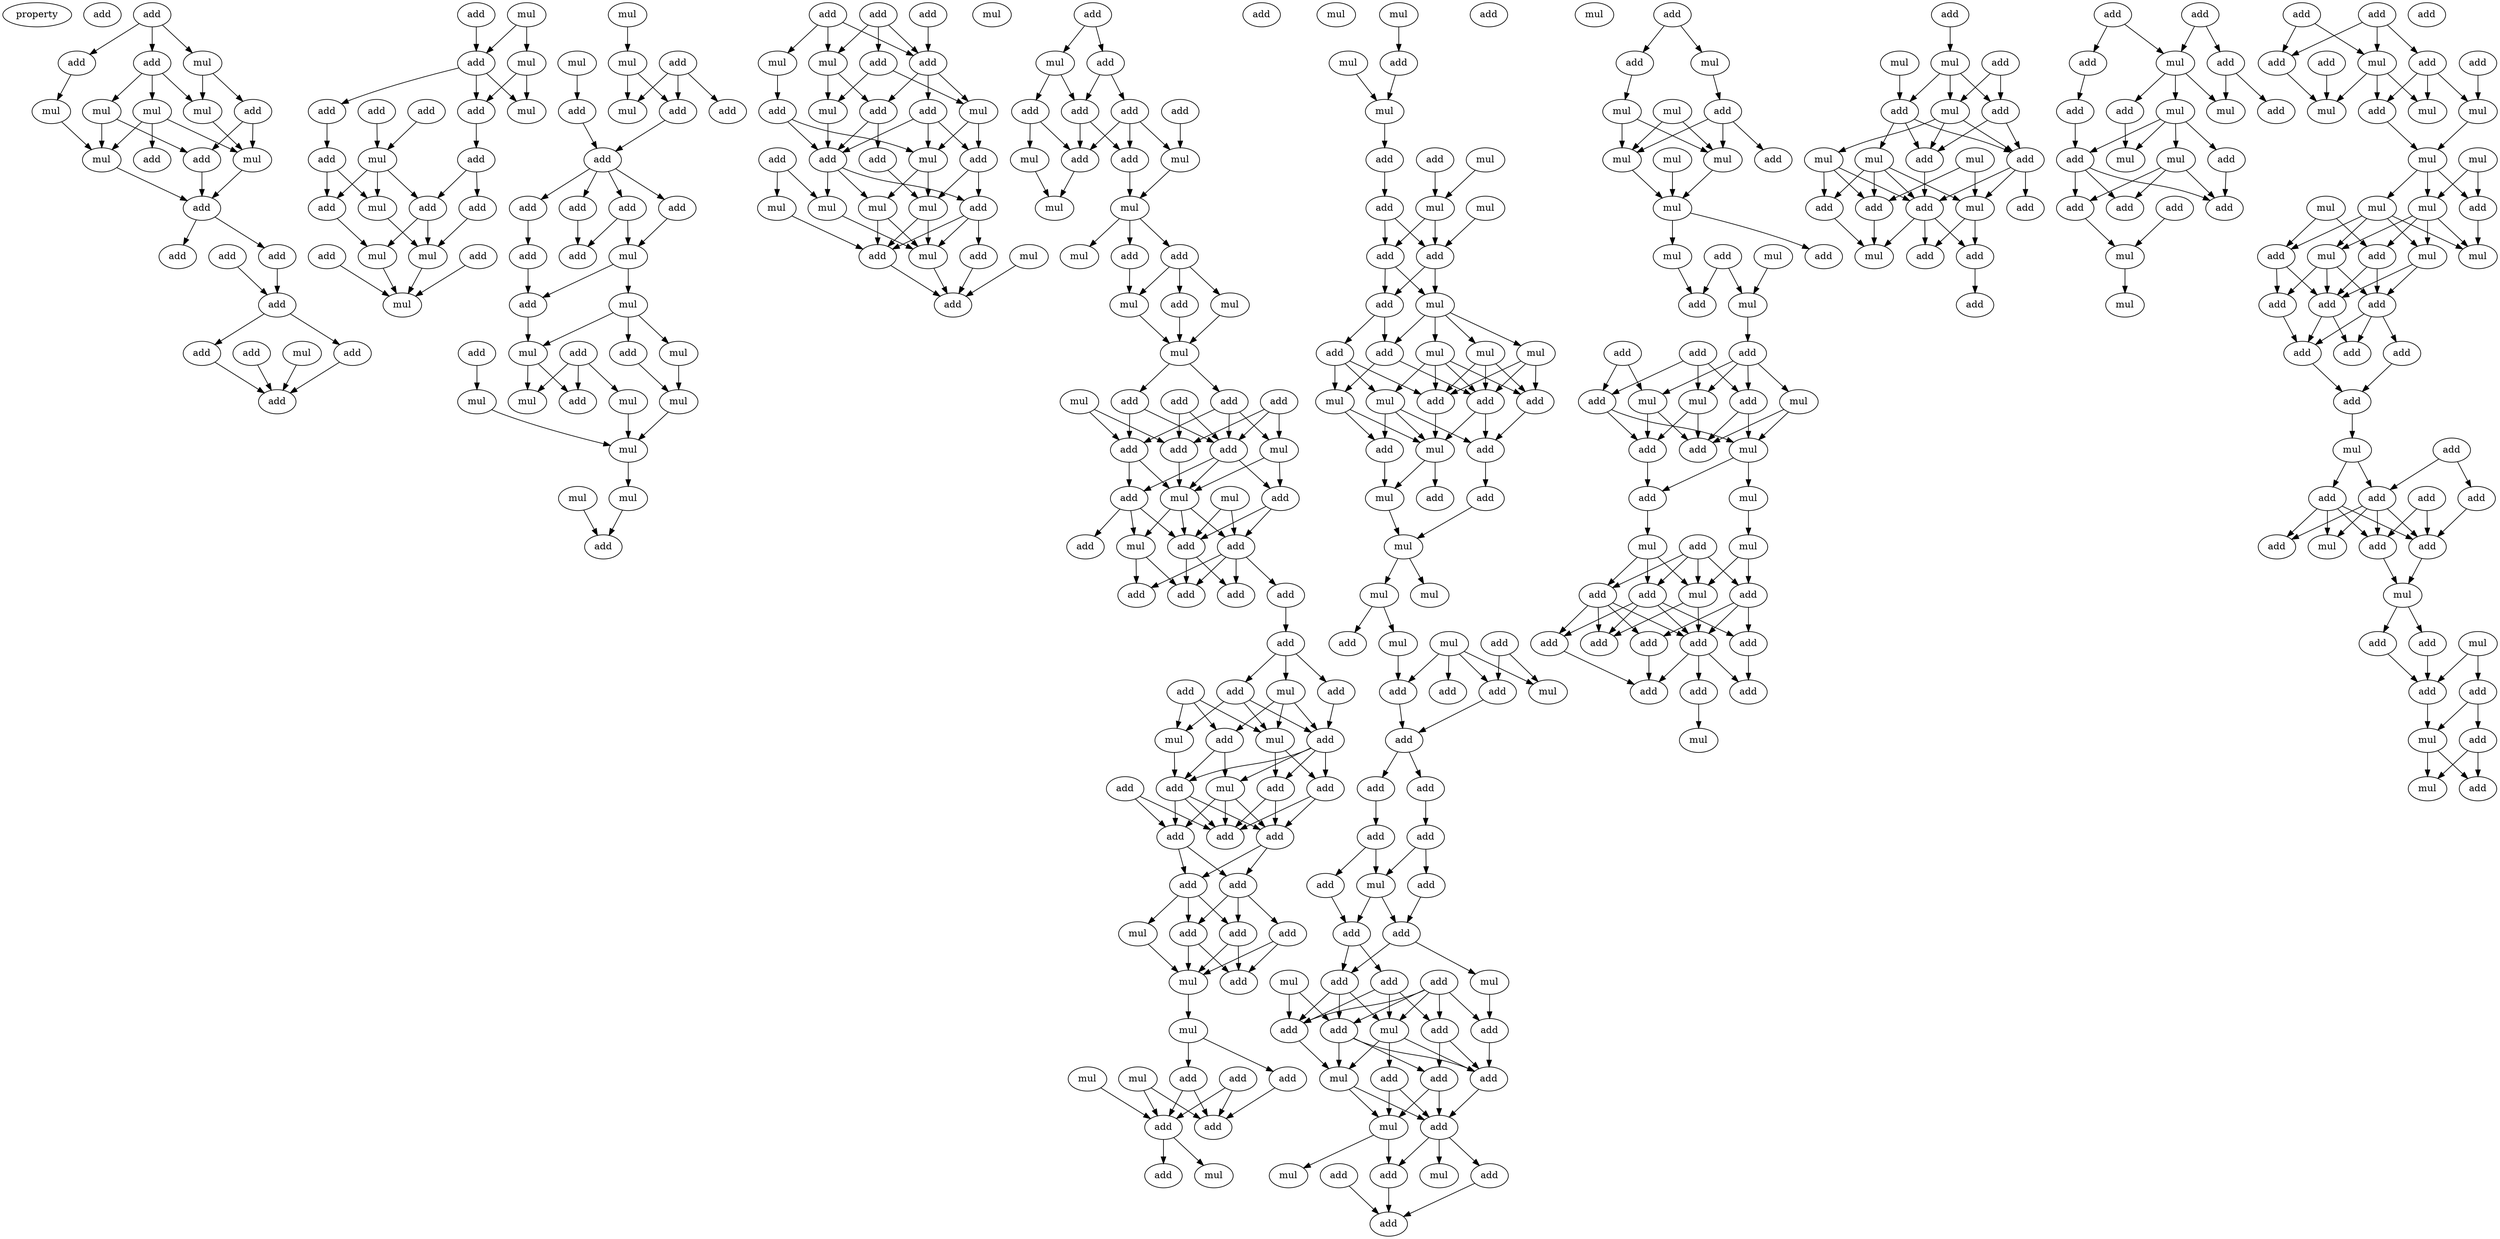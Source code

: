 digraph {
    node [fontcolor=black]
    property [mul=2,lf=2.0]
    0 [ label = add ];
    1 [ label = add ];
    2 [ label = add ];
    3 [ label = add ];
    4 [ label = mul ];
    5 [ label = mul ];
    6 [ label = mul ];
    7 [ label = mul ];
    8 [ label = mul ];
    9 [ label = add ];
    10 [ label = add ];
    11 [ label = add ];
    12 [ label = mul ];
    13 [ label = mul ];
    14 [ label = add ];
    15 [ label = add ];
    16 [ label = add ];
    17 [ label = add ];
    18 [ label = add ];
    19 [ label = add ];
    20 [ label = add ];
    21 [ label = mul ];
    22 [ label = add ];
    23 [ label = add ];
    24 [ label = add ];
    25 [ label = mul ];
    26 [ label = mul ];
    27 [ label = add ];
    28 [ label = add ];
    29 [ label = add ];
    30 [ label = mul ];
    31 [ label = add ];
    32 [ label = add ];
    33 [ label = add ];
    34 [ label = mul ];
    35 [ label = add ];
    36 [ label = mul ];
    37 [ label = add ];
    38 [ label = add ];
    39 [ label = add ];
    40 [ label = add ];
    41 [ label = mul ];
    42 [ label = mul ];
    43 [ label = add ];
    44 [ label = mul ];
    45 [ label = mul ];
    46 [ label = mul ];
    47 [ label = mul ];
    48 [ label = add ];
    49 [ label = add ];
    50 [ label = mul ];
    51 [ label = add ];
    52 [ label = add ];
    53 [ label = add ];
    54 [ label = add ];
    55 [ label = add ];
    56 [ label = add ];
    57 [ label = add ];
    58 [ label = add ];
    59 [ label = mul ];
    60 [ label = add ];
    61 [ label = mul ];
    62 [ label = add ];
    63 [ label = add ];
    64 [ label = mul ];
    65 [ label = add ];
    66 [ label = add ];
    67 [ label = mul ];
    68 [ label = mul ];
    69 [ label = mul ];
    70 [ label = mul ];
    71 [ label = add ];
    72 [ label = mul ];
    73 [ label = mul ];
    74 [ label = mul ];
    75 [ label = mul ];
    76 [ label = add ];
    77 [ label = add ];
    78 [ label = add ];
    79 [ label = add ];
    80 [ label = add ];
    81 [ label = mul ];
    82 [ label = mul ];
    83 [ label = add ];
    84 [ label = mul ];
    85 [ label = add ];
    86 [ label = mul ];
    87 [ label = add ];
    88 [ label = add ];
    89 [ label = add ];
    90 [ label = add ];
    91 [ label = mul ];
    92 [ label = add ];
    93 [ label = add ];
    94 [ label = mul ];
    95 [ label = mul ];
    96 [ label = mul ];
    97 [ label = mul ];
    98 [ label = add ];
    99 [ label = add ];
    100 [ label = mul ];
    101 [ label = add ];
    102 [ label = mul ];
    103 [ label = add ];
    104 [ label = mul ];
    105 [ label = add ];
    106 [ label = add ];
    107 [ label = mul ];
    108 [ label = add ];
    109 [ label = add ];
    110 [ label = add ];
    111 [ label = add ];
    112 [ label = mul ];
    113 [ label = add ];
    114 [ label = mul ];
    115 [ label = add ];
    116 [ label = mul ];
    117 [ label = add ];
    118 [ label = mul ];
    119 [ label = mul ];
    120 [ label = add ];
    121 [ label = add ];
    122 [ label = mul ];
    123 [ label = mul ];
    124 [ label = mul ];
    125 [ label = add ];
    126 [ label = mul ];
    127 [ label = add ];
    128 [ label = add ];
    129 [ label = add ];
    130 [ label = mul ];
    131 [ label = add ];
    132 [ label = add ];
    133 [ label = mul ];
    134 [ label = add ];
    135 [ label = add ];
    136 [ label = mul ];
    137 [ label = add ];
    138 [ label = mul ];
    139 [ label = add ];
    140 [ label = add ];
    141 [ label = mul ];
    142 [ label = add ];
    143 [ label = add ];
    144 [ label = add ];
    145 [ label = add ];
    146 [ label = add ];
    147 [ label = add ];
    148 [ label = add ];
    149 [ label = add ];
    150 [ label = add ];
    151 [ label = mul ];
    152 [ label = add ];
    153 [ label = mul ];
    154 [ label = add ];
    155 [ label = mul ];
    156 [ label = add ];
    157 [ label = add ];
    158 [ label = add ];
    159 [ label = mul ];
    160 [ label = add ];
    161 [ label = add ];
    162 [ label = add ];
    163 [ label = add ];
    164 [ label = add ];
    165 [ label = add ];
    166 [ label = add ];
    167 [ label = mul ];
    168 [ label = add ];
    169 [ label = add ];
    170 [ label = add ];
    171 [ label = mul ];
    172 [ label = add ];
    173 [ label = mul ];
    174 [ label = add ];
    175 [ label = add ];
    176 [ label = mul ];
    177 [ label = add ];
    178 [ label = mul ];
    179 [ label = add ];
    180 [ label = add ];
    181 [ label = add ];
    182 [ label = mul ];
    183 [ label = mul ];
    184 [ label = mul ];
    185 [ label = add ];
    186 [ label = mul ];
    187 [ label = add ];
    188 [ label = add ];
    189 [ label = mul ];
    190 [ label = mul ];
    191 [ label = add ];
    192 [ label = mul ];
    193 [ label = add ];
    194 [ label = add ];
    195 [ label = add ];
    196 [ label = mul ];
    197 [ label = mul ];
    198 [ label = add ];
    199 [ label = add ];
    200 [ label = mul ];
    201 [ label = mul ];
    202 [ label = add ];
    203 [ label = add ];
    204 [ label = add ];
    205 [ label = mul ];
    206 [ label = mul ];
    207 [ label = add ];
    208 [ label = mul ];
    209 [ label = add ];
    210 [ label = add ];
    211 [ label = add ];
    212 [ label = mul ];
    213 [ label = mul ];
    214 [ label = mul ];
    215 [ label = mul ];
    216 [ label = add ];
    217 [ label = add ];
    218 [ label = mul ];
    219 [ label = add ];
    220 [ label = mul ];
    221 [ label = add ];
    222 [ label = mul ];
    223 [ label = add ];
    224 [ label = add ];
    225 [ label = add ];
    226 [ label = mul ];
    227 [ label = add ];
    228 [ label = add ];
    229 [ label = add ];
    230 [ label = add ];
    231 [ label = add ];
    232 [ label = mul ];
    233 [ label = add ];
    234 [ label = add ];
    235 [ label = add ];
    236 [ label = add ];
    237 [ label = add ];
    238 [ label = mul ];
    239 [ label = add ];
    240 [ label = mul ];
    241 [ label = add ];
    242 [ label = add ];
    243 [ label = add ];
    244 [ label = mul ];
    245 [ label = add ];
    246 [ label = mul ];
    247 [ label = add ];
    248 [ label = add ];
    249 [ label = add ];
    250 [ label = add ];
    251 [ label = mul ];
    252 [ label = add ];
    253 [ label = add ];
    254 [ label = add ];
    255 [ label = mul ];
    256 [ label = mul ];
    257 [ label = add ];
    258 [ label = add ];
    259 [ label = add ];
    260 [ label = mul ];
    261 [ label = mul ];
    262 [ label = mul ];
    263 [ label = add ];
    264 [ label = mul ];
    265 [ label = mul ];
    266 [ label = mul ];
    267 [ label = add ];
    268 [ label = mul ];
    269 [ label = mul ];
    270 [ label = mul ];
    271 [ label = add ];
    272 [ label = add ];
    273 [ label = mul ];
    274 [ label = add ];
    275 [ label = add ];
    276 [ label = add ];
    277 [ label = add ];
    278 [ label = mul ];
    279 [ label = mul ];
    280 [ label = mul ];
    281 [ label = add ];
    282 [ label = add ];
    283 [ label = mul ];
    284 [ label = add ];
    285 [ label = add ];
    286 [ label = add ];
    287 [ label = mul ];
    288 [ label = add ];
    289 [ label = mul ];
    290 [ label = mul ];
    291 [ label = add ];
    292 [ label = add ];
    293 [ label = add ];
    294 [ label = mul ];
    295 [ label = add ];
    296 [ label = add ];
    297 [ label = add ];
    298 [ label = add ];
    299 [ label = add ];
    300 [ label = add ];
    301 [ label = add ];
    302 [ label = add ];
    303 [ label = mul ];
    304 [ label = add ];
    305 [ label = mul ];
    306 [ label = mul ];
    307 [ label = add ];
    308 [ label = add ];
    309 [ label = mul ];
    310 [ label = add ];
    311 [ label = mul ];
    312 [ label = add ];
    313 [ label = mul ];
    314 [ label = add ];
    315 [ label = mul ];
    316 [ label = add ];
    317 [ label = mul ];
    318 [ label = add ];
    319 [ label = add ];
    320 [ label = add ];
    321 [ label = mul ];
    322 [ label = add ];
    323 [ label = add ];
    324 [ label = add ];
    325 [ label = add ];
    326 [ label = add ];
    327 [ label = add ];
    328 [ label = add ];
    329 [ label = mul ];
    330 [ label = mul ];
    331 [ label = mul ];
    332 [ label = add ];
    333 [ label = add ];
    334 [ label = add ];
    335 [ label = add ];
    336 [ label = mul ];
    337 [ label = mul ];
    338 [ label = add ];
    339 [ label = add ];
    340 [ label = add ];
    341 [ label = add ];
    342 [ label = add ];
    343 [ label = mul ];
    344 [ label = add ];
    345 [ label = mul ];
    346 [ label = add ];
    347 [ label = mul ];
    348 [ label = add ];
    349 [ label = add ];
    350 [ label = add ];
    351 [ label = add ];
    352 [ label = mul ];
    353 [ label = mul ];
    354 [ label = add ];
    355 [ label = mul ];
    356 [ label = mul ];
    357 [ label = mul ];
    358 [ label = mul ];
    359 [ label = mul ];
    360 [ label = add ];
    361 [ label = mul ];
    362 [ label = add ];
    363 [ label = add ];
    364 [ label = mul ];
    365 [ label = mul ];
    366 [ label = mul ];
    367 [ label = add ];
    368 [ label = add ];
    369 [ label = add ];
    370 [ label = add ];
    371 [ label = add ];
    372 [ label = add ];
    373 [ label = add ];
    374 [ label = add ];
    375 [ label = mul ];
    376 [ label = add ];
    377 [ label = add ];
    378 [ label = add ];
    379 [ label = add ];
    380 [ label = add ];
    381 [ label = add ];
    382 [ label = add ];
    383 [ label = add ];
    384 [ label = mul ];
    385 [ label = mul ];
    386 [ label = mul ];
    387 [ label = add ];
    388 [ label = add ];
    389 [ label = add ];
    390 [ label = add ];
    391 [ label = add ];
    392 [ label = mul ];
    393 [ label = mul ];
    394 [ label = add ];
    1 -> 2 [ name = 0 ];
    1 -> 3 [ name = 1 ];
    1 -> 4 [ name = 2 ];
    2 -> 5 [ name = 3 ];
    3 -> 6 [ name = 4 ];
    3 -> 7 [ name = 5 ];
    3 -> 8 [ name = 6 ];
    4 -> 8 [ name = 7 ];
    4 -> 9 [ name = 8 ];
    5 -> 13 [ name = 9 ];
    6 -> 11 [ name = 10 ];
    6 -> 12 [ name = 11 ];
    6 -> 13 [ name = 12 ];
    7 -> 10 [ name = 13 ];
    7 -> 13 [ name = 14 ];
    8 -> 12 [ name = 15 ];
    9 -> 10 [ name = 16 ];
    9 -> 12 [ name = 17 ];
    10 -> 14 [ name = 18 ];
    12 -> 14 [ name = 19 ];
    13 -> 14 [ name = 20 ];
    14 -> 16 [ name = 21 ];
    14 -> 17 [ name = 22 ];
    15 -> 18 [ name = 23 ];
    17 -> 18 [ name = 24 ];
    18 -> 19 [ name = 25 ];
    18 -> 22 [ name = 26 ];
    19 -> 23 [ name = 27 ];
    20 -> 23 [ name = 28 ];
    21 -> 23 [ name = 29 ];
    22 -> 23 [ name = 30 ];
    24 -> 27 [ name = 31 ];
    25 -> 26 [ name = 32 ];
    25 -> 27 [ name = 33 ];
    26 -> 30 [ name = 34 ];
    26 -> 32 [ name = 35 ];
    27 -> 29 [ name = 36 ];
    27 -> 30 [ name = 37 ];
    27 -> 32 [ name = 38 ];
    28 -> 34 [ name = 39 ];
    29 -> 35 [ name = 40 ];
    31 -> 34 [ name = 41 ];
    32 -> 33 [ name = 42 ];
    33 -> 37 [ name = 43 ];
    33 -> 39 [ name = 44 ];
    34 -> 36 [ name = 45 ];
    34 -> 38 [ name = 46 ];
    34 -> 39 [ name = 47 ];
    35 -> 36 [ name = 48 ];
    35 -> 38 [ name = 49 ];
    36 -> 41 [ name = 50 ];
    37 -> 41 [ name = 51 ];
    38 -> 42 [ name = 52 ];
    39 -> 41 [ name = 53 ];
    39 -> 42 [ name = 54 ];
    40 -> 44 [ name = 55 ];
    41 -> 44 [ name = 56 ];
    42 -> 44 [ name = 57 ];
    43 -> 44 [ name = 58 ];
    45 -> 46 [ name = 59 ];
    46 -> 49 [ name = 60 ];
    46 -> 50 [ name = 61 ];
    47 -> 51 [ name = 62 ];
    48 -> 49 [ name = 63 ];
    48 -> 50 [ name = 64 ];
    48 -> 52 [ name = 65 ];
    49 -> 53 [ name = 66 ];
    51 -> 53 [ name = 67 ];
    53 -> 54 [ name = 68 ];
    53 -> 55 [ name = 69 ];
    53 -> 56 [ name = 70 ];
    53 -> 57 [ name = 71 ];
    54 -> 60 [ name = 72 ];
    55 -> 59 [ name = 73 ];
    56 -> 58 [ name = 74 ];
    57 -> 58 [ name = 75 ];
    57 -> 59 [ name = 76 ];
    59 -> 61 [ name = 77 ];
    59 -> 62 [ name = 78 ];
    60 -> 62 [ name = 79 ];
    61 -> 63 [ name = 80 ];
    61 -> 64 [ name = 81 ];
    61 -> 67 [ name = 82 ];
    62 -> 64 [ name = 83 ];
    63 -> 68 [ name = 84 ];
    64 -> 71 [ name = 85 ];
    64 -> 72 [ name = 86 ];
    65 -> 70 [ name = 87 ];
    66 -> 69 [ name = 88 ];
    66 -> 71 [ name = 89 ];
    66 -> 72 [ name = 90 ];
    67 -> 68 [ name = 91 ];
    68 -> 73 [ name = 92 ];
    69 -> 73 [ name = 93 ];
    70 -> 73 [ name = 94 ];
    73 -> 75 [ name = 95 ];
    74 -> 76 [ name = 96 ];
    75 -> 76 [ name = 97 ];
    77 -> 80 [ name = 98 ];
    77 -> 81 [ name = 99 ];
    77 -> 83 [ name = 100 ];
    78 -> 81 [ name = 101 ];
    78 -> 82 [ name = 102 ];
    78 -> 83 [ name = 103 ];
    79 -> 83 [ name = 104 ];
    80 -> 84 [ name = 105 ];
    80 -> 86 [ name = 106 ];
    81 -> 84 [ name = 107 ];
    81 -> 85 [ name = 108 ];
    82 -> 87 [ name = 109 ];
    83 -> 85 [ name = 110 ];
    83 -> 86 [ name = 111 ];
    83 -> 88 [ name = 112 ];
    84 -> 93 [ name = 113 ];
    85 -> 89 [ name = 114 ];
    85 -> 93 [ name = 115 ];
    86 -> 90 [ name = 116 ];
    86 -> 91 [ name = 117 ];
    87 -> 91 [ name = 118 ];
    87 -> 93 [ name = 119 ];
    88 -> 90 [ name = 120 ];
    88 -> 91 [ name = 121 ];
    88 -> 93 [ name = 122 ];
    89 -> 96 [ name = 123 ];
    90 -> 96 [ name = 124 ];
    90 -> 98 [ name = 125 ];
    91 -> 95 [ name = 126 ];
    91 -> 96 [ name = 127 ];
    92 -> 94 [ name = 128 ];
    92 -> 97 [ name = 129 ];
    93 -> 94 [ name = 130 ];
    93 -> 95 [ name = 131 ];
    93 -> 98 [ name = 132 ];
    94 -> 100 [ name = 133 ];
    95 -> 99 [ name = 134 ];
    95 -> 100 [ name = 135 ];
    96 -> 99 [ name = 136 ];
    96 -> 100 [ name = 137 ];
    97 -> 99 [ name = 138 ];
    98 -> 99 [ name = 139 ];
    98 -> 100 [ name = 140 ];
    98 -> 101 [ name = 141 ];
    99 -> 103 [ name = 142 ];
    100 -> 103 [ name = 143 ];
    101 -> 103 [ name = 144 ];
    102 -> 103 [ name = 145 ];
    105 -> 106 [ name = 146 ];
    105 -> 107 [ name = 147 ];
    106 -> 108 [ name = 148 ];
    106 -> 111 [ name = 149 ];
    107 -> 110 [ name = 150 ];
    107 -> 111 [ name = 151 ];
    108 -> 113 [ name = 152 ];
    108 -> 114 [ name = 153 ];
    108 -> 115 [ name = 154 ];
    109 -> 114 [ name = 155 ];
    110 -> 112 [ name = 156 ];
    110 -> 113 [ name = 157 ];
    111 -> 113 [ name = 158 ];
    111 -> 115 [ name = 159 ];
    112 -> 116 [ name = 160 ];
    113 -> 116 [ name = 161 ];
    114 -> 118 [ name = 162 ];
    115 -> 118 [ name = 163 ];
    118 -> 119 [ name = 164 ];
    118 -> 120 [ name = 165 ];
    118 -> 121 [ name = 166 ];
    120 -> 122 [ name = 167 ];
    120 -> 124 [ name = 168 ];
    120 -> 125 [ name = 169 ];
    121 -> 122 [ name = 170 ];
    122 -> 126 [ name = 171 ];
    124 -> 126 [ name = 172 ];
    125 -> 126 [ name = 173 ];
    126 -> 127 [ name = 174 ];
    126 -> 128 [ name = 175 ];
    127 -> 132 [ name = 176 ];
    127 -> 135 [ name = 177 ];
    128 -> 132 [ name = 178 ];
    128 -> 133 [ name = 179 ];
    128 -> 135 [ name = 180 ];
    129 -> 132 [ name = 181 ];
    129 -> 133 [ name = 182 ];
    129 -> 134 [ name = 183 ];
    130 -> 134 [ name = 184 ];
    130 -> 135 [ name = 185 ];
    131 -> 132 [ name = 186 ];
    131 -> 134 [ name = 187 ];
    132 -> 137 [ name = 188 ];
    132 -> 138 [ name = 189 ];
    132 -> 139 [ name = 190 ];
    133 -> 138 [ name = 191 ];
    133 -> 139 [ name = 192 ];
    134 -> 138 [ name = 193 ];
    135 -> 137 [ name = 194 ];
    135 -> 138 [ name = 195 ];
    136 -> 142 [ name = 196 ];
    136 -> 143 [ name = 197 ];
    137 -> 140 [ name = 198 ];
    137 -> 141 [ name = 199 ];
    137 -> 143 [ name = 200 ];
    138 -> 141 [ name = 201 ];
    138 -> 142 [ name = 202 ];
    138 -> 143 [ name = 203 ];
    139 -> 142 [ name = 204 ];
    139 -> 143 [ name = 205 ];
    141 -> 144 [ name = 206 ];
    141 -> 147 [ name = 207 ];
    142 -> 144 [ name = 208 ];
    142 -> 145 [ name = 209 ];
    142 -> 146 [ name = 210 ];
    142 -> 147 [ name = 211 ];
    143 -> 145 [ name = 212 ];
    143 -> 147 [ name = 213 ];
    146 -> 148 [ name = 214 ];
    148 -> 150 [ name = 215 ];
    148 -> 151 [ name = 216 ];
    148 -> 152 [ name = 217 ];
    149 -> 153 [ name = 218 ];
    149 -> 155 [ name = 219 ];
    149 -> 156 [ name = 220 ];
    150 -> 153 [ name = 221 ];
    150 -> 154 [ name = 222 ];
    150 -> 155 [ name = 223 ];
    151 -> 153 [ name = 224 ];
    151 -> 154 [ name = 225 ];
    151 -> 156 [ name = 226 ];
    152 -> 154 [ name = 227 ];
    153 -> 158 [ name = 228 ];
    153 -> 160 [ name = 229 ];
    154 -> 157 [ name = 230 ];
    154 -> 158 [ name = 231 ];
    154 -> 159 [ name = 232 ];
    154 -> 160 [ name = 233 ];
    155 -> 157 [ name = 234 ];
    156 -> 157 [ name = 235 ];
    156 -> 159 [ name = 236 ];
    157 -> 162 [ name = 237 ];
    157 -> 163 [ name = 238 ];
    157 -> 164 [ name = 239 ];
    158 -> 162 [ name = 240 ];
    158 -> 163 [ name = 241 ];
    159 -> 162 [ name = 242 ];
    159 -> 163 [ name = 243 ];
    159 -> 164 [ name = 244 ];
    160 -> 162 [ name = 245 ];
    160 -> 163 [ name = 246 ];
    161 -> 163 [ name = 247 ];
    161 -> 164 [ name = 248 ];
    162 -> 165 [ name = 249 ];
    162 -> 166 [ name = 250 ];
    164 -> 165 [ name = 251 ];
    164 -> 166 [ name = 252 ];
    165 -> 168 [ name = 253 ];
    165 -> 169 [ name = 254 ];
    165 -> 170 [ name = 255 ];
    166 -> 167 [ name = 256 ];
    166 -> 168 [ name = 257 ];
    166 -> 169 [ name = 258 ];
    167 -> 171 [ name = 259 ];
    168 -> 171 [ name = 260 ];
    168 -> 172 [ name = 261 ];
    169 -> 171 [ name = 262 ];
    169 -> 172 [ name = 263 ];
    170 -> 171 [ name = 264 ];
    170 -> 172 [ name = 265 ];
    171 -> 173 [ name = 266 ];
    173 -> 174 [ name = 267 ];
    173 -> 175 [ name = 268 ];
    174 -> 179 [ name = 269 ];
    174 -> 180 [ name = 270 ];
    175 -> 179 [ name = 271 ];
    176 -> 179 [ name = 272 ];
    176 -> 180 [ name = 273 ];
    177 -> 179 [ name = 274 ];
    177 -> 180 [ name = 275 ];
    178 -> 180 [ name = 276 ];
    180 -> 181 [ name = 277 ];
    180 -> 183 [ name = 278 ];
    182 -> 185 [ name = 279 ];
    184 -> 186 [ name = 280 ];
    185 -> 186 [ name = 281 ];
    186 -> 187 [ name = 282 ];
    187 -> 191 [ name = 283 ];
    188 -> 190 [ name = 284 ];
    189 -> 190 [ name = 285 ];
    190 -> 193 [ name = 286 ];
    190 -> 194 [ name = 287 ];
    191 -> 193 [ name = 288 ];
    191 -> 194 [ name = 289 ];
    192 -> 194 [ name = 290 ];
    193 -> 195 [ name = 291 ];
    193 -> 196 [ name = 292 ];
    194 -> 195 [ name = 293 ];
    194 -> 196 [ name = 294 ];
    195 -> 198 [ name = 295 ];
    195 -> 199 [ name = 296 ];
    196 -> 197 [ name = 297 ];
    196 -> 199 [ name = 298 ];
    196 -> 200 [ name = 299 ];
    196 -> 201 [ name = 300 ];
    197 -> 202 [ name = 301 ];
    197 -> 203 [ name = 302 ];
    197 -> 204 [ name = 303 ];
    198 -> 202 [ name = 304 ];
    198 -> 205 [ name = 305 ];
    198 -> 206 [ name = 306 ];
    199 -> 203 [ name = 307 ];
    199 -> 206 [ name = 308 ];
    200 -> 202 [ name = 309 ];
    200 -> 203 [ name = 310 ];
    200 -> 204 [ name = 311 ];
    201 -> 202 [ name = 312 ];
    201 -> 203 [ name = 313 ];
    201 -> 204 [ name = 314 ];
    201 -> 205 [ name = 315 ];
    202 -> 208 [ name = 316 ];
    203 -> 208 [ name = 317 ];
    203 -> 209 [ name = 318 ];
    204 -> 209 [ name = 319 ];
    205 -> 207 [ name = 320 ];
    205 -> 208 [ name = 321 ];
    205 -> 209 [ name = 322 ];
    206 -> 207 [ name = 323 ];
    206 -> 208 [ name = 324 ];
    207 -> 212 [ name = 325 ];
    208 -> 210 [ name = 326 ];
    208 -> 212 [ name = 327 ];
    209 -> 211 [ name = 328 ];
    211 -> 213 [ name = 329 ];
    212 -> 213 [ name = 330 ];
    213 -> 214 [ name = 331 ];
    213 -> 215 [ name = 332 ];
    214 -> 217 [ name = 333 ];
    214 -> 220 [ name = 334 ];
    216 -> 222 [ name = 335 ];
    216 -> 223 [ name = 336 ];
    218 -> 221 [ name = 337 ];
    218 -> 222 [ name = 338 ];
    218 -> 223 [ name = 339 ];
    218 -> 224 [ name = 340 ];
    220 -> 221 [ name = 341 ];
    221 -> 225 [ name = 342 ];
    223 -> 225 [ name = 343 ];
    225 -> 227 [ name = 344 ];
    225 -> 228 [ name = 345 ];
    227 -> 229 [ name = 346 ];
    228 -> 230 [ name = 347 ];
    229 -> 232 [ name = 348 ];
    229 -> 233 [ name = 349 ];
    230 -> 231 [ name = 350 ];
    230 -> 232 [ name = 351 ];
    231 -> 235 [ name = 352 ];
    232 -> 234 [ name = 353 ];
    232 -> 235 [ name = 354 ];
    233 -> 234 [ name = 355 ];
    234 -> 236 [ name = 356 ];
    234 -> 237 [ name = 357 ];
    235 -> 237 [ name = 358 ];
    235 -> 238 [ name = 359 ];
    236 -> 243 [ name = 360 ];
    236 -> 244 [ name = 361 ];
    236 -> 245 [ name = 362 ];
    237 -> 241 [ name = 363 ];
    237 -> 244 [ name = 364 ];
    237 -> 245 [ name = 365 ];
    238 -> 242 [ name = 366 ];
    239 -> 241 [ name = 367 ];
    239 -> 242 [ name = 368 ];
    239 -> 243 [ name = 369 ];
    239 -> 244 [ name = 370 ];
    239 -> 245 [ name = 371 ];
    240 -> 241 [ name = 372 ];
    240 -> 245 [ name = 373 ];
    241 -> 246 [ name = 374 ];
    241 -> 247 [ name = 375 ];
    241 -> 249 [ name = 376 ];
    242 -> 249 [ name = 377 ];
    243 -> 247 [ name = 378 ];
    243 -> 249 [ name = 379 ];
    244 -> 246 [ name = 380 ];
    244 -> 248 [ name = 381 ];
    244 -> 249 [ name = 382 ];
    245 -> 246 [ name = 383 ];
    246 -> 250 [ name = 384 ];
    246 -> 251 [ name = 385 ];
    247 -> 250 [ name = 386 ];
    247 -> 251 [ name = 387 ];
    248 -> 250 [ name = 388 ];
    248 -> 251 [ name = 389 ];
    249 -> 250 [ name = 390 ];
    250 -> 252 [ name = 391 ];
    250 -> 254 [ name = 392 ];
    250 -> 256 [ name = 393 ];
    251 -> 254 [ name = 394 ];
    251 -> 255 [ name = 395 ];
    252 -> 257 [ name = 396 ];
    253 -> 257 [ name = 397 ];
    254 -> 257 [ name = 398 ];
    258 -> 259 [ name = 399 ];
    258 -> 260 [ name = 400 ];
    259 -> 262 [ name = 401 ];
    260 -> 263 [ name = 402 ];
    261 -> 264 [ name = 403 ];
    261 -> 266 [ name = 404 ];
    262 -> 264 [ name = 405 ];
    262 -> 266 [ name = 406 ];
    263 -> 264 [ name = 407 ];
    263 -> 266 [ name = 408 ];
    263 -> 267 [ name = 409 ];
    264 -> 268 [ name = 410 ];
    265 -> 268 [ name = 411 ];
    266 -> 268 [ name = 412 ];
    268 -> 270 [ name = 413 ];
    268 -> 271 [ name = 414 ];
    269 -> 273 [ name = 415 ];
    270 -> 274 [ name = 416 ];
    272 -> 273 [ name = 417 ];
    272 -> 274 [ name = 418 ];
    273 -> 275 [ name = 419 ];
    275 -> 278 [ name = 420 ];
    275 -> 279 [ name = 421 ];
    275 -> 280 [ name = 422 ];
    275 -> 282 [ name = 423 ];
    276 -> 278 [ name = 424 ];
    276 -> 281 [ name = 425 ];
    276 -> 282 [ name = 426 ];
    277 -> 280 [ name = 427 ];
    277 -> 281 [ name = 428 ];
    278 -> 284 [ name = 429 ];
    278 -> 285 [ name = 430 ];
    279 -> 283 [ name = 431 ];
    279 -> 284 [ name = 432 ];
    280 -> 284 [ name = 433 ];
    280 -> 285 [ name = 434 ];
    281 -> 283 [ name = 435 ];
    281 -> 285 [ name = 436 ];
    282 -> 283 [ name = 437 ];
    282 -> 284 [ name = 438 ];
    283 -> 286 [ name = 439 ];
    283 -> 287 [ name = 440 ];
    285 -> 286 [ name = 441 ];
    286 -> 289 [ name = 442 ];
    287 -> 290 [ name = 443 ];
    288 -> 291 [ name = 444 ];
    288 -> 292 [ name = 445 ];
    288 -> 293 [ name = 446 ];
    288 -> 294 [ name = 447 ];
    289 -> 291 [ name = 448 ];
    289 -> 293 [ name = 449 ];
    289 -> 294 [ name = 450 ];
    290 -> 292 [ name = 451 ];
    290 -> 294 [ name = 452 ];
    291 -> 295 [ name = 453 ];
    291 -> 296 [ name = 454 ];
    291 -> 297 [ name = 455 ];
    291 -> 299 [ name = 456 ];
    292 -> 297 [ name = 457 ];
    292 -> 298 [ name = 458 ];
    292 -> 299 [ name = 459 ];
    293 -> 295 [ name = 460 ];
    293 -> 296 [ name = 461 ];
    293 -> 298 [ name = 462 ];
    293 -> 299 [ name = 463 ];
    294 -> 296 [ name = 464 ];
    294 -> 299 [ name = 465 ];
    295 -> 302 [ name = 466 ];
    297 -> 302 [ name = 467 ];
    298 -> 301 [ name = 468 ];
    299 -> 300 [ name = 469 ];
    299 -> 301 [ name = 470 ];
    299 -> 302 [ name = 471 ];
    300 -> 303 [ name = 472 ];
    304 -> 305 [ name = 473 ];
    305 -> 308 [ name = 474 ];
    305 -> 309 [ name = 475 ];
    305 -> 310 [ name = 476 ];
    306 -> 310 [ name = 477 ];
    307 -> 308 [ name = 478 ];
    307 -> 309 [ name = 479 ];
    308 -> 312 [ name = 480 ];
    308 -> 314 [ name = 481 ];
    309 -> 312 [ name = 482 ];
    309 -> 314 [ name = 483 ];
    309 -> 315 [ name = 484 ];
    310 -> 311 [ name = 485 ];
    310 -> 312 [ name = 486 ];
    310 -> 314 [ name = 487 ];
    311 -> 317 [ name = 488 ];
    311 -> 318 [ name = 489 ];
    311 -> 319 [ name = 490 ];
    311 -> 320 [ name = 491 ];
    312 -> 319 [ name = 492 ];
    313 -> 317 [ name = 493 ];
    313 -> 320 [ name = 494 ];
    314 -> 316 [ name = 495 ];
    314 -> 317 [ name = 496 ];
    314 -> 319 [ name = 497 ];
    315 -> 318 [ name = 498 ];
    315 -> 319 [ name = 499 ];
    315 -> 320 [ name = 500 ];
    317 -> 322 [ name = 501 ];
    317 -> 323 [ name = 502 ];
    318 -> 321 [ name = 503 ];
    319 -> 321 [ name = 504 ];
    319 -> 322 [ name = 505 ];
    319 -> 323 [ name = 506 ];
    320 -> 321 [ name = 507 ];
    323 -> 324 [ name = 508 ];
    325 -> 327 [ name = 509 ];
    325 -> 329 [ name = 510 ];
    326 -> 328 [ name = 511 ];
    326 -> 329 [ name = 512 ];
    327 -> 333 [ name = 513 ];
    328 -> 331 [ name = 514 ];
    328 -> 332 [ name = 515 ];
    329 -> 330 [ name = 516 ];
    329 -> 331 [ name = 517 ];
    329 -> 334 [ name = 518 ];
    330 -> 335 [ name = 519 ];
    330 -> 336 [ name = 520 ];
    330 -> 337 [ name = 521 ];
    330 -> 338 [ name = 522 ];
    333 -> 338 [ name = 523 ];
    334 -> 337 [ name = 524 ];
    335 -> 341 [ name = 525 ];
    336 -> 340 [ name = 526 ];
    336 -> 341 [ name = 527 ];
    336 -> 342 [ name = 528 ];
    338 -> 340 [ name = 529 ];
    338 -> 341 [ name = 530 ];
    338 -> 342 [ name = 531 ];
    339 -> 343 [ name = 532 ];
    342 -> 343 [ name = 533 ];
    343 -> 345 [ name = 534 ];
    344 -> 347 [ name = 535 ];
    344 -> 349 [ name = 536 ];
    344 -> 351 [ name = 537 ];
    346 -> 347 [ name = 538 ];
    346 -> 351 [ name = 539 ];
    347 -> 353 [ name = 540 ];
    347 -> 354 [ name = 541 ];
    347 -> 355 [ name = 542 ];
    348 -> 353 [ name = 543 ];
    349 -> 352 [ name = 544 ];
    349 -> 354 [ name = 545 ];
    349 -> 355 [ name = 546 ];
    350 -> 352 [ name = 547 ];
    351 -> 353 [ name = 548 ];
    352 -> 356 [ name = 549 ];
    354 -> 356 [ name = 550 ];
    356 -> 359 [ name = 551 ];
    356 -> 360 [ name = 552 ];
    356 -> 361 [ name = 553 ];
    357 -> 359 [ name = 554 ];
    357 -> 360 [ name = 555 ];
    358 -> 362 [ name = 556 ];
    358 -> 363 [ name = 557 ];
    359 -> 363 [ name = 558 ];
    359 -> 364 [ name = 559 ];
    359 -> 365 [ name = 560 ];
    359 -> 366 [ name = 561 ];
    360 -> 366 [ name = 562 ];
    361 -> 362 [ name = 563 ];
    361 -> 364 [ name = 564 ];
    361 -> 365 [ name = 565 ];
    361 -> 366 [ name = 566 ];
    362 -> 367 [ name = 567 ];
    362 -> 368 [ name = 568 ];
    363 -> 367 [ name = 569 ];
    363 -> 369 [ name = 570 ];
    364 -> 367 [ name = 571 ];
    364 -> 368 [ name = 572 ];
    364 -> 369 [ name = 573 ];
    365 -> 367 [ name = 574 ];
    365 -> 369 [ name = 575 ];
    367 -> 371 [ name = 576 ];
    367 -> 372 [ name = 577 ];
    368 -> 372 [ name = 578 ];
    369 -> 371 [ name = 579 ];
    369 -> 372 [ name = 580 ];
    369 -> 373 [ name = 581 ];
    372 -> 374 [ name = 582 ];
    373 -> 374 [ name = 583 ];
    374 -> 375 [ name = 584 ];
    375 -> 377 [ name = 585 ];
    375 -> 379 [ name = 586 ];
    376 -> 377 [ name = 587 ];
    376 -> 380 [ name = 588 ];
    377 -> 381 [ name = 589 ];
    377 -> 382 [ name = 590 ];
    377 -> 383 [ name = 591 ];
    377 -> 384 [ name = 592 ];
    378 -> 381 [ name = 593 ];
    378 -> 382 [ name = 594 ];
    379 -> 381 [ name = 595 ];
    379 -> 382 [ name = 596 ];
    379 -> 383 [ name = 597 ];
    379 -> 384 [ name = 598 ];
    380 -> 382 [ name = 599 ];
    381 -> 385 [ name = 600 ];
    382 -> 385 [ name = 601 ];
    385 -> 387 [ name = 602 ];
    385 -> 388 [ name = 603 ];
    386 -> 389 [ name = 604 ];
    386 -> 390 [ name = 605 ];
    387 -> 390 [ name = 606 ];
    388 -> 390 [ name = 607 ];
    389 -> 391 [ name = 608 ];
    389 -> 392 [ name = 609 ];
    390 -> 392 [ name = 610 ];
    391 -> 393 [ name = 611 ];
    391 -> 394 [ name = 612 ];
    392 -> 393 [ name = 613 ];
    392 -> 394 [ name = 614 ];
}
